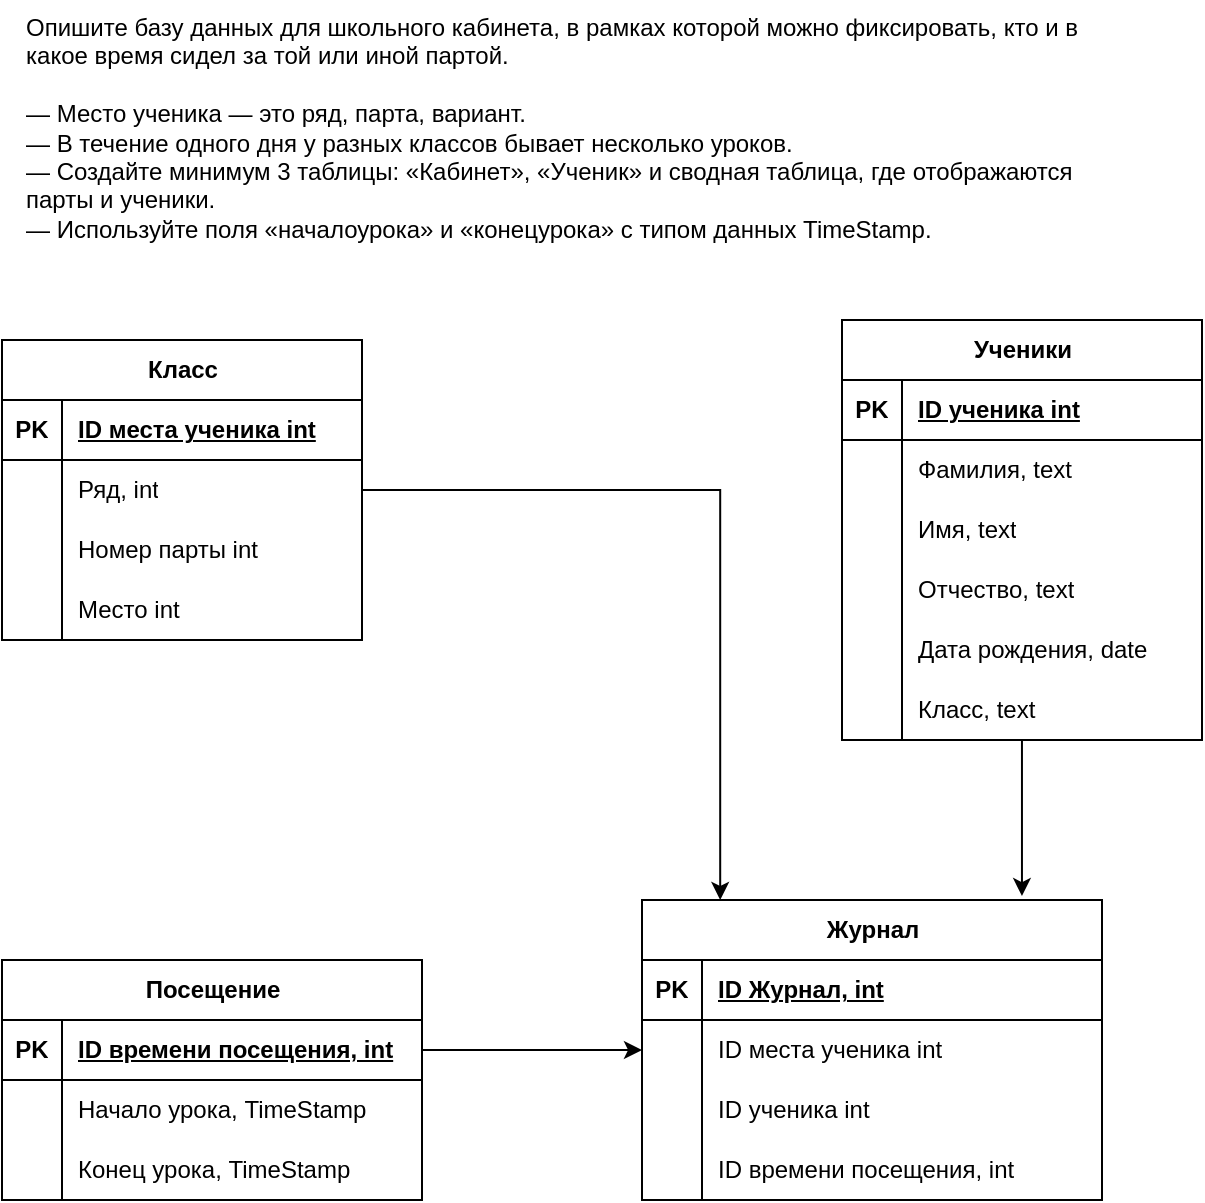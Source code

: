 <mxfile version="21.0.6" type="github">
  <diagram name="Страница 1" id="9sI7VBjxaxexRGrpKobY">
    <mxGraphModel dx="2026" dy="1143" grid="1" gridSize="10" guides="1" tooltips="1" connect="1" arrows="1" fold="1" page="1" pageScale="1" pageWidth="827" pageHeight="1169" math="0" shadow="0">
      <root>
        <mxCell id="0" />
        <mxCell id="1" parent="0" />
        <mxCell id="UdZNnn6ii6wYOMpPBXHt-1" value="Опишите базу данных для школьного кабинета, в рамках которой можно фиксировать, кто и в какое время сидел за той или иной партой.&#xa;&#xa;— Место ученика — это ряд, парта, вариант.&#xa;— В течение одного дня у разных классов бывает несколько уроков.&#xa;— Создайте минимум 3 таблицы: «Кабинет», «Ученик» и сводная таблица, где отображаются парты и ученики.&#xa;— Используйте поля «началоурока» и «конецурока» с типом данных TimeStamp." style="text;whiteSpace=wrap;html=1;" vertex="1" parent="1">
          <mxGeometry x="90" y="30" width="560" height="140" as="geometry" />
        </mxCell>
        <mxCell id="UdZNnn6ii6wYOMpPBXHt-2" value="Класс" style="shape=table;startSize=30;container=1;collapsible=1;childLayout=tableLayout;fixedRows=1;rowLines=0;fontStyle=1;align=center;resizeLast=1;html=1;" vertex="1" parent="1">
          <mxGeometry x="80" y="200" width="180" height="150" as="geometry" />
        </mxCell>
        <mxCell id="UdZNnn6ii6wYOMpPBXHt-3" value="" style="shape=tableRow;horizontal=0;startSize=0;swimlaneHead=0;swimlaneBody=0;fillColor=none;collapsible=0;dropTarget=0;points=[[0,0.5],[1,0.5]];portConstraint=eastwest;top=0;left=0;right=0;bottom=1;" vertex="1" parent="UdZNnn6ii6wYOMpPBXHt-2">
          <mxGeometry y="30" width="180" height="30" as="geometry" />
        </mxCell>
        <mxCell id="UdZNnn6ii6wYOMpPBXHt-4" value="PK" style="shape=partialRectangle;connectable=0;fillColor=none;top=0;left=0;bottom=0;right=0;fontStyle=1;overflow=hidden;whiteSpace=wrap;html=1;" vertex="1" parent="UdZNnn6ii6wYOMpPBXHt-3">
          <mxGeometry width="30" height="30" as="geometry">
            <mxRectangle width="30" height="30" as="alternateBounds" />
          </mxGeometry>
        </mxCell>
        <mxCell id="UdZNnn6ii6wYOMpPBXHt-5" value="ID места ученика int" style="shape=partialRectangle;connectable=0;fillColor=none;top=0;left=0;bottom=0;right=0;align=left;spacingLeft=6;fontStyle=5;overflow=hidden;whiteSpace=wrap;html=1;" vertex="1" parent="UdZNnn6ii6wYOMpPBXHt-3">
          <mxGeometry x="30" width="150" height="30" as="geometry">
            <mxRectangle width="150" height="30" as="alternateBounds" />
          </mxGeometry>
        </mxCell>
        <mxCell id="UdZNnn6ii6wYOMpPBXHt-6" value="" style="shape=tableRow;horizontal=0;startSize=0;swimlaneHead=0;swimlaneBody=0;fillColor=none;collapsible=0;dropTarget=0;points=[[0,0.5],[1,0.5]];portConstraint=eastwest;top=0;left=0;right=0;bottom=0;" vertex="1" parent="UdZNnn6ii6wYOMpPBXHt-2">
          <mxGeometry y="60" width="180" height="30" as="geometry" />
        </mxCell>
        <mxCell id="UdZNnn6ii6wYOMpPBXHt-7" value="" style="shape=partialRectangle;connectable=0;fillColor=none;top=0;left=0;bottom=0;right=0;editable=1;overflow=hidden;whiteSpace=wrap;html=1;" vertex="1" parent="UdZNnn6ii6wYOMpPBXHt-6">
          <mxGeometry width="30" height="30" as="geometry">
            <mxRectangle width="30" height="30" as="alternateBounds" />
          </mxGeometry>
        </mxCell>
        <mxCell id="UdZNnn6ii6wYOMpPBXHt-8" value="Ряд, int" style="shape=partialRectangle;connectable=0;fillColor=none;top=0;left=0;bottom=0;right=0;align=left;spacingLeft=6;overflow=hidden;whiteSpace=wrap;html=1;" vertex="1" parent="UdZNnn6ii6wYOMpPBXHt-6">
          <mxGeometry x="30" width="150" height="30" as="geometry">
            <mxRectangle width="150" height="30" as="alternateBounds" />
          </mxGeometry>
        </mxCell>
        <mxCell id="UdZNnn6ii6wYOMpPBXHt-9" value="" style="shape=tableRow;horizontal=0;startSize=0;swimlaneHead=0;swimlaneBody=0;fillColor=none;collapsible=0;dropTarget=0;points=[[0,0.5],[1,0.5]];portConstraint=eastwest;top=0;left=0;right=0;bottom=0;" vertex="1" parent="UdZNnn6ii6wYOMpPBXHt-2">
          <mxGeometry y="90" width="180" height="30" as="geometry" />
        </mxCell>
        <mxCell id="UdZNnn6ii6wYOMpPBXHt-10" value="" style="shape=partialRectangle;connectable=0;fillColor=none;top=0;left=0;bottom=0;right=0;editable=1;overflow=hidden;whiteSpace=wrap;html=1;" vertex="1" parent="UdZNnn6ii6wYOMpPBXHt-9">
          <mxGeometry width="30" height="30" as="geometry">
            <mxRectangle width="30" height="30" as="alternateBounds" />
          </mxGeometry>
        </mxCell>
        <mxCell id="UdZNnn6ii6wYOMpPBXHt-11" value="Номер парты int" style="shape=partialRectangle;connectable=0;fillColor=none;top=0;left=0;bottom=0;right=0;align=left;spacingLeft=6;overflow=hidden;whiteSpace=wrap;html=1;" vertex="1" parent="UdZNnn6ii6wYOMpPBXHt-9">
          <mxGeometry x="30" width="150" height="30" as="geometry">
            <mxRectangle width="150" height="30" as="alternateBounds" />
          </mxGeometry>
        </mxCell>
        <mxCell id="UdZNnn6ii6wYOMpPBXHt-12" value="" style="shape=tableRow;horizontal=0;startSize=0;swimlaneHead=0;swimlaneBody=0;fillColor=none;collapsible=0;dropTarget=0;points=[[0,0.5],[1,0.5]];portConstraint=eastwest;top=0;left=0;right=0;bottom=0;" vertex="1" parent="UdZNnn6ii6wYOMpPBXHt-2">
          <mxGeometry y="120" width="180" height="30" as="geometry" />
        </mxCell>
        <mxCell id="UdZNnn6ii6wYOMpPBXHt-13" value="" style="shape=partialRectangle;connectable=0;fillColor=none;top=0;left=0;bottom=0;right=0;editable=1;overflow=hidden;whiteSpace=wrap;html=1;" vertex="1" parent="UdZNnn6ii6wYOMpPBXHt-12">
          <mxGeometry width="30" height="30" as="geometry">
            <mxRectangle width="30" height="30" as="alternateBounds" />
          </mxGeometry>
        </mxCell>
        <mxCell id="UdZNnn6ii6wYOMpPBXHt-14" value="Место int" style="shape=partialRectangle;connectable=0;fillColor=none;top=0;left=0;bottom=0;right=0;align=left;spacingLeft=6;overflow=hidden;whiteSpace=wrap;html=1;" vertex="1" parent="UdZNnn6ii6wYOMpPBXHt-12">
          <mxGeometry x="30" width="150" height="30" as="geometry">
            <mxRectangle width="150" height="30" as="alternateBounds" />
          </mxGeometry>
        </mxCell>
        <mxCell id="UdZNnn6ii6wYOMpPBXHt-64" style="edgeStyle=orthogonalEdgeStyle;rounded=0;orthogonalLoop=1;jettySize=auto;html=1;entryX=0.826;entryY=-0.013;entryDx=0;entryDy=0;entryPerimeter=0;" edge="1" parent="1" source="UdZNnn6ii6wYOMpPBXHt-15" target="UdZNnn6ii6wYOMpPBXHt-50">
          <mxGeometry relative="1" as="geometry" />
        </mxCell>
        <mxCell id="UdZNnn6ii6wYOMpPBXHt-15" value="Ученики" style="shape=table;startSize=30;container=1;collapsible=1;childLayout=tableLayout;fixedRows=1;rowLines=0;fontStyle=1;align=center;resizeLast=1;html=1;" vertex="1" parent="1">
          <mxGeometry x="500" y="190" width="180" height="210" as="geometry" />
        </mxCell>
        <mxCell id="UdZNnn6ii6wYOMpPBXHt-16" value="" style="shape=tableRow;horizontal=0;startSize=0;swimlaneHead=0;swimlaneBody=0;fillColor=none;collapsible=0;dropTarget=0;points=[[0,0.5],[1,0.5]];portConstraint=eastwest;top=0;left=0;right=0;bottom=1;" vertex="1" parent="UdZNnn6ii6wYOMpPBXHt-15">
          <mxGeometry y="30" width="180" height="30" as="geometry" />
        </mxCell>
        <mxCell id="UdZNnn6ii6wYOMpPBXHt-17" value="PK" style="shape=partialRectangle;connectable=0;fillColor=none;top=0;left=0;bottom=0;right=0;fontStyle=1;overflow=hidden;whiteSpace=wrap;html=1;" vertex="1" parent="UdZNnn6ii6wYOMpPBXHt-16">
          <mxGeometry width="30" height="30" as="geometry">
            <mxRectangle width="30" height="30" as="alternateBounds" />
          </mxGeometry>
        </mxCell>
        <mxCell id="UdZNnn6ii6wYOMpPBXHt-18" value="ID ученика int" style="shape=partialRectangle;connectable=0;fillColor=none;top=0;left=0;bottom=0;right=0;align=left;spacingLeft=6;fontStyle=5;overflow=hidden;whiteSpace=wrap;html=1;" vertex="1" parent="UdZNnn6ii6wYOMpPBXHt-16">
          <mxGeometry x="30" width="150" height="30" as="geometry">
            <mxRectangle width="150" height="30" as="alternateBounds" />
          </mxGeometry>
        </mxCell>
        <mxCell id="UdZNnn6ii6wYOMpPBXHt-19" value="" style="shape=tableRow;horizontal=0;startSize=0;swimlaneHead=0;swimlaneBody=0;fillColor=none;collapsible=0;dropTarget=0;points=[[0,0.5],[1,0.5]];portConstraint=eastwest;top=0;left=0;right=0;bottom=0;" vertex="1" parent="UdZNnn6ii6wYOMpPBXHt-15">
          <mxGeometry y="60" width="180" height="30" as="geometry" />
        </mxCell>
        <mxCell id="UdZNnn6ii6wYOMpPBXHt-20" value="" style="shape=partialRectangle;connectable=0;fillColor=none;top=0;left=0;bottom=0;right=0;editable=1;overflow=hidden;whiteSpace=wrap;html=1;" vertex="1" parent="UdZNnn6ii6wYOMpPBXHt-19">
          <mxGeometry width="30" height="30" as="geometry">
            <mxRectangle width="30" height="30" as="alternateBounds" />
          </mxGeometry>
        </mxCell>
        <mxCell id="UdZNnn6ii6wYOMpPBXHt-21" value="Фамилия, text" style="shape=partialRectangle;connectable=0;fillColor=none;top=0;left=0;bottom=0;right=0;align=left;spacingLeft=6;overflow=hidden;whiteSpace=wrap;html=1;" vertex="1" parent="UdZNnn6ii6wYOMpPBXHt-19">
          <mxGeometry x="30" width="150" height="30" as="geometry">
            <mxRectangle width="150" height="30" as="alternateBounds" />
          </mxGeometry>
        </mxCell>
        <mxCell id="UdZNnn6ii6wYOMpPBXHt-22" value="" style="shape=tableRow;horizontal=0;startSize=0;swimlaneHead=0;swimlaneBody=0;fillColor=none;collapsible=0;dropTarget=0;points=[[0,0.5],[1,0.5]];portConstraint=eastwest;top=0;left=0;right=0;bottom=0;" vertex="1" parent="UdZNnn6ii6wYOMpPBXHt-15">
          <mxGeometry y="90" width="180" height="30" as="geometry" />
        </mxCell>
        <mxCell id="UdZNnn6ii6wYOMpPBXHt-23" value="" style="shape=partialRectangle;connectable=0;fillColor=none;top=0;left=0;bottom=0;right=0;editable=1;overflow=hidden;whiteSpace=wrap;html=1;" vertex="1" parent="UdZNnn6ii6wYOMpPBXHt-22">
          <mxGeometry width="30" height="30" as="geometry">
            <mxRectangle width="30" height="30" as="alternateBounds" />
          </mxGeometry>
        </mxCell>
        <mxCell id="UdZNnn6ii6wYOMpPBXHt-24" value="Имя, text" style="shape=partialRectangle;connectable=0;fillColor=none;top=0;left=0;bottom=0;right=0;align=left;spacingLeft=6;overflow=hidden;whiteSpace=wrap;html=1;" vertex="1" parent="UdZNnn6ii6wYOMpPBXHt-22">
          <mxGeometry x="30" width="150" height="30" as="geometry">
            <mxRectangle width="150" height="30" as="alternateBounds" />
          </mxGeometry>
        </mxCell>
        <mxCell id="UdZNnn6ii6wYOMpPBXHt-25" value="" style="shape=tableRow;horizontal=0;startSize=0;swimlaneHead=0;swimlaneBody=0;fillColor=none;collapsible=0;dropTarget=0;points=[[0,0.5],[1,0.5]];portConstraint=eastwest;top=0;left=0;right=0;bottom=0;" vertex="1" parent="UdZNnn6ii6wYOMpPBXHt-15">
          <mxGeometry y="120" width="180" height="30" as="geometry" />
        </mxCell>
        <mxCell id="UdZNnn6ii6wYOMpPBXHt-26" value="" style="shape=partialRectangle;connectable=0;fillColor=none;top=0;left=0;bottom=0;right=0;editable=1;overflow=hidden;whiteSpace=wrap;html=1;" vertex="1" parent="UdZNnn6ii6wYOMpPBXHt-25">
          <mxGeometry width="30" height="30" as="geometry">
            <mxRectangle width="30" height="30" as="alternateBounds" />
          </mxGeometry>
        </mxCell>
        <mxCell id="UdZNnn6ii6wYOMpPBXHt-27" value="Отчество, text" style="shape=partialRectangle;connectable=0;fillColor=none;top=0;left=0;bottom=0;right=0;align=left;spacingLeft=6;overflow=hidden;whiteSpace=wrap;html=1;" vertex="1" parent="UdZNnn6ii6wYOMpPBXHt-25">
          <mxGeometry x="30" width="150" height="30" as="geometry">
            <mxRectangle width="150" height="30" as="alternateBounds" />
          </mxGeometry>
        </mxCell>
        <mxCell id="UdZNnn6ii6wYOMpPBXHt-28" value="" style="shape=tableRow;horizontal=0;startSize=0;swimlaneHead=0;swimlaneBody=0;fillColor=none;collapsible=0;dropTarget=0;points=[[0,0.5],[1,0.5]];portConstraint=eastwest;top=0;left=0;right=0;bottom=0;" vertex="1" parent="UdZNnn6ii6wYOMpPBXHt-15">
          <mxGeometry y="150" width="180" height="30" as="geometry" />
        </mxCell>
        <mxCell id="UdZNnn6ii6wYOMpPBXHt-29" value="" style="shape=partialRectangle;connectable=0;fillColor=none;top=0;left=0;bottom=0;right=0;editable=1;overflow=hidden;whiteSpace=wrap;html=1;" vertex="1" parent="UdZNnn6ii6wYOMpPBXHt-28">
          <mxGeometry width="30" height="30" as="geometry">
            <mxRectangle width="30" height="30" as="alternateBounds" />
          </mxGeometry>
        </mxCell>
        <mxCell id="UdZNnn6ii6wYOMpPBXHt-30" value="Дата рождения, date" style="shape=partialRectangle;connectable=0;fillColor=none;top=0;left=0;bottom=0;right=0;align=left;spacingLeft=6;overflow=hidden;whiteSpace=wrap;html=1;" vertex="1" parent="UdZNnn6ii6wYOMpPBXHt-28">
          <mxGeometry x="30" width="150" height="30" as="geometry">
            <mxRectangle width="150" height="30" as="alternateBounds" />
          </mxGeometry>
        </mxCell>
        <mxCell id="UdZNnn6ii6wYOMpPBXHt-31" value="" style="shape=tableRow;horizontal=0;startSize=0;swimlaneHead=0;swimlaneBody=0;fillColor=none;collapsible=0;dropTarget=0;points=[[0,0.5],[1,0.5]];portConstraint=eastwest;top=0;left=0;right=0;bottom=0;" vertex="1" parent="UdZNnn6ii6wYOMpPBXHt-15">
          <mxGeometry y="180" width="180" height="30" as="geometry" />
        </mxCell>
        <mxCell id="UdZNnn6ii6wYOMpPBXHt-32" value="" style="shape=partialRectangle;connectable=0;fillColor=none;top=0;left=0;bottom=0;right=0;editable=1;overflow=hidden;whiteSpace=wrap;html=1;" vertex="1" parent="UdZNnn6ii6wYOMpPBXHt-31">
          <mxGeometry width="30" height="30" as="geometry">
            <mxRectangle width="30" height="30" as="alternateBounds" />
          </mxGeometry>
        </mxCell>
        <mxCell id="UdZNnn6ii6wYOMpPBXHt-33" value="Класс, text" style="shape=partialRectangle;connectable=0;fillColor=none;top=0;left=0;bottom=0;right=0;align=left;spacingLeft=6;overflow=hidden;whiteSpace=wrap;html=1;" vertex="1" parent="UdZNnn6ii6wYOMpPBXHt-31">
          <mxGeometry x="30" width="150" height="30" as="geometry">
            <mxRectangle width="150" height="30" as="alternateBounds" />
          </mxGeometry>
        </mxCell>
        <mxCell id="UdZNnn6ii6wYOMpPBXHt-34" value="Посещение" style="shape=table;startSize=30;container=1;collapsible=1;childLayout=tableLayout;fixedRows=1;rowLines=0;fontStyle=1;align=center;resizeLast=1;html=1;" vertex="1" parent="1">
          <mxGeometry x="80" y="510" width="210" height="120" as="geometry" />
        </mxCell>
        <mxCell id="UdZNnn6ii6wYOMpPBXHt-35" value="" style="shape=tableRow;horizontal=0;startSize=0;swimlaneHead=0;swimlaneBody=0;fillColor=none;collapsible=0;dropTarget=0;points=[[0,0.5],[1,0.5]];portConstraint=eastwest;top=0;left=0;right=0;bottom=1;" vertex="1" parent="UdZNnn6ii6wYOMpPBXHt-34">
          <mxGeometry y="30" width="210" height="30" as="geometry" />
        </mxCell>
        <mxCell id="UdZNnn6ii6wYOMpPBXHt-36" value="PK" style="shape=partialRectangle;connectable=0;fillColor=none;top=0;left=0;bottom=0;right=0;fontStyle=1;overflow=hidden;whiteSpace=wrap;html=1;" vertex="1" parent="UdZNnn6ii6wYOMpPBXHt-35">
          <mxGeometry width="30" height="30" as="geometry">
            <mxRectangle width="30" height="30" as="alternateBounds" />
          </mxGeometry>
        </mxCell>
        <mxCell id="UdZNnn6ii6wYOMpPBXHt-37" value="ID времени посещения, int" style="shape=partialRectangle;connectable=0;fillColor=none;top=0;left=0;bottom=0;right=0;align=left;spacingLeft=6;fontStyle=5;overflow=hidden;whiteSpace=wrap;html=1;" vertex="1" parent="UdZNnn6ii6wYOMpPBXHt-35">
          <mxGeometry x="30" width="180" height="30" as="geometry">
            <mxRectangle width="180" height="30" as="alternateBounds" />
          </mxGeometry>
        </mxCell>
        <mxCell id="UdZNnn6ii6wYOMpPBXHt-38" value="" style="shape=tableRow;horizontal=0;startSize=0;swimlaneHead=0;swimlaneBody=0;fillColor=none;collapsible=0;dropTarget=0;points=[[0,0.5],[1,0.5]];portConstraint=eastwest;top=0;left=0;right=0;bottom=0;" vertex="1" parent="UdZNnn6ii6wYOMpPBXHt-34">
          <mxGeometry y="60" width="210" height="30" as="geometry" />
        </mxCell>
        <mxCell id="UdZNnn6ii6wYOMpPBXHt-39" value="" style="shape=partialRectangle;connectable=0;fillColor=none;top=0;left=0;bottom=0;right=0;editable=1;overflow=hidden;whiteSpace=wrap;html=1;" vertex="1" parent="UdZNnn6ii6wYOMpPBXHt-38">
          <mxGeometry width="30" height="30" as="geometry">
            <mxRectangle width="30" height="30" as="alternateBounds" />
          </mxGeometry>
        </mxCell>
        <mxCell id="UdZNnn6ii6wYOMpPBXHt-40" value="Начало урока, TimeStamp" style="shape=partialRectangle;connectable=0;fillColor=none;top=0;left=0;bottom=0;right=0;align=left;spacingLeft=6;overflow=hidden;whiteSpace=wrap;html=1;" vertex="1" parent="UdZNnn6ii6wYOMpPBXHt-38">
          <mxGeometry x="30" width="180" height="30" as="geometry">
            <mxRectangle width="180" height="30" as="alternateBounds" />
          </mxGeometry>
        </mxCell>
        <mxCell id="UdZNnn6ii6wYOMpPBXHt-41" value="" style="shape=tableRow;horizontal=0;startSize=0;swimlaneHead=0;swimlaneBody=0;fillColor=none;collapsible=0;dropTarget=0;points=[[0,0.5],[1,0.5]];portConstraint=eastwest;top=0;left=0;right=0;bottom=0;" vertex="1" parent="UdZNnn6ii6wYOMpPBXHt-34">
          <mxGeometry y="90" width="210" height="30" as="geometry" />
        </mxCell>
        <mxCell id="UdZNnn6ii6wYOMpPBXHt-42" value="" style="shape=partialRectangle;connectable=0;fillColor=none;top=0;left=0;bottom=0;right=0;editable=1;overflow=hidden;whiteSpace=wrap;html=1;" vertex="1" parent="UdZNnn6ii6wYOMpPBXHt-41">
          <mxGeometry width="30" height="30" as="geometry">
            <mxRectangle width="30" height="30" as="alternateBounds" />
          </mxGeometry>
        </mxCell>
        <mxCell id="UdZNnn6ii6wYOMpPBXHt-43" value="Конец урока, TimeStamp" style="shape=partialRectangle;connectable=0;fillColor=none;top=0;left=0;bottom=0;right=0;align=left;spacingLeft=6;overflow=hidden;whiteSpace=wrap;html=1;" vertex="1" parent="UdZNnn6ii6wYOMpPBXHt-41">
          <mxGeometry x="30" width="180" height="30" as="geometry">
            <mxRectangle width="180" height="30" as="alternateBounds" />
          </mxGeometry>
        </mxCell>
        <mxCell id="UdZNnn6ii6wYOMpPBXHt-50" value="Журнал" style="shape=table;startSize=30;container=1;collapsible=1;childLayout=tableLayout;fixedRows=1;rowLines=0;fontStyle=1;align=center;resizeLast=1;html=1;" vertex="1" parent="1">
          <mxGeometry x="400" y="480" width="230" height="150" as="geometry" />
        </mxCell>
        <mxCell id="UdZNnn6ii6wYOMpPBXHt-51" value="" style="shape=tableRow;horizontal=0;startSize=0;swimlaneHead=0;swimlaneBody=0;fillColor=none;collapsible=0;dropTarget=0;points=[[0,0.5],[1,0.5]];portConstraint=eastwest;top=0;left=0;right=0;bottom=1;" vertex="1" parent="UdZNnn6ii6wYOMpPBXHt-50">
          <mxGeometry y="30" width="230" height="30" as="geometry" />
        </mxCell>
        <mxCell id="UdZNnn6ii6wYOMpPBXHt-52" value="PK" style="shape=partialRectangle;connectable=0;fillColor=none;top=0;left=0;bottom=0;right=0;fontStyle=1;overflow=hidden;whiteSpace=wrap;html=1;" vertex="1" parent="UdZNnn6ii6wYOMpPBXHt-51">
          <mxGeometry width="30" height="30" as="geometry">
            <mxRectangle width="30" height="30" as="alternateBounds" />
          </mxGeometry>
        </mxCell>
        <mxCell id="UdZNnn6ii6wYOMpPBXHt-53" value="ID Журнал, int" style="shape=partialRectangle;connectable=0;fillColor=none;top=0;left=0;bottom=0;right=0;align=left;spacingLeft=6;fontStyle=5;overflow=hidden;whiteSpace=wrap;html=1;" vertex="1" parent="UdZNnn6ii6wYOMpPBXHt-51">
          <mxGeometry x="30" width="200" height="30" as="geometry">
            <mxRectangle width="200" height="30" as="alternateBounds" />
          </mxGeometry>
        </mxCell>
        <mxCell id="UdZNnn6ii6wYOMpPBXHt-54" value="" style="shape=tableRow;horizontal=0;startSize=0;swimlaneHead=0;swimlaneBody=0;fillColor=none;collapsible=0;dropTarget=0;points=[[0,0.5],[1,0.5]];portConstraint=eastwest;top=0;left=0;right=0;bottom=0;" vertex="1" parent="UdZNnn6ii6wYOMpPBXHt-50">
          <mxGeometry y="60" width="230" height="30" as="geometry" />
        </mxCell>
        <mxCell id="UdZNnn6ii6wYOMpPBXHt-55" value="" style="shape=partialRectangle;connectable=0;fillColor=none;top=0;left=0;bottom=0;right=0;editable=1;overflow=hidden;whiteSpace=wrap;html=1;" vertex="1" parent="UdZNnn6ii6wYOMpPBXHt-54">
          <mxGeometry width="30" height="30" as="geometry">
            <mxRectangle width="30" height="30" as="alternateBounds" />
          </mxGeometry>
        </mxCell>
        <mxCell id="UdZNnn6ii6wYOMpPBXHt-56" value="ID места ученика int" style="shape=partialRectangle;connectable=0;fillColor=none;top=0;left=0;bottom=0;right=0;align=left;spacingLeft=6;overflow=hidden;whiteSpace=wrap;html=1;" vertex="1" parent="UdZNnn6ii6wYOMpPBXHt-54">
          <mxGeometry x="30" width="200" height="30" as="geometry">
            <mxRectangle width="200" height="30" as="alternateBounds" />
          </mxGeometry>
        </mxCell>
        <mxCell id="UdZNnn6ii6wYOMpPBXHt-57" value="" style="shape=tableRow;horizontal=0;startSize=0;swimlaneHead=0;swimlaneBody=0;fillColor=none;collapsible=0;dropTarget=0;points=[[0,0.5],[1,0.5]];portConstraint=eastwest;top=0;left=0;right=0;bottom=0;" vertex="1" parent="UdZNnn6ii6wYOMpPBXHt-50">
          <mxGeometry y="90" width="230" height="30" as="geometry" />
        </mxCell>
        <mxCell id="UdZNnn6ii6wYOMpPBXHt-58" value="" style="shape=partialRectangle;connectable=0;fillColor=none;top=0;left=0;bottom=0;right=0;editable=1;overflow=hidden;whiteSpace=wrap;html=1;" vertex="1" parent="UdZNnn6ii6wYOMpPBXHt-57">
          <mxGeometry width="30" height="30" as="geometry">
            <mxRectangle width="30" height="30" as="alternateBounds" />
          </mxGeometry>
        </mxCell>
        <mxCell id="UdZNnn6ii6wYOMpPBXHt-59" value="ID ученика int" style="shape=partialRectangle;connectable=0;fillColor=none;top=0;left=0;bottom=0;right=0;align=left;spacingLeft=6;overflow=hidden;whiteSpace=wrap;html=1;" vertex="1" parent="UdZNnn6ii6wYOMpPBXHt-57">
          <mxGeometry x="30" width="200" height="30" as="geometry">
            <mxRectangle width="200" height="30" as="alternateBounds" />
          </mxGeometry>
        </mxCell>
        <mxCell id="UdZNnn6ii6wYOMpPBXHt-60" value="" style="shape=tableRow;horizontal=0;startSize=0;swimlaneHead=0;swimlaneBody=0;fillColor=none;collapsible=0;dropTarget=0;points=[[0,0.5],[1,0.5]];portConstraint=eastwest;top=0;left=0;right=0;bottom=0;" vertex="1" parent="UdZNnn6ii6wYOMpPBXHt-50">
          <mxGeometry y="120" width="230" height="30" as="geometry" />
        </mxCell>
        <mxCell id="UdZNnn6ii6wYOMpPBXHt-61" value="" style="shape=partialRectangle;connectable=0;fillColor=none;top=0;left=0;bottom=0;right=0;editable=1;overflow=hidden;whiteSpace=wrap;html=1;" vertex="1" parent="UdZNnn6ii6wYOMpPBXHt-60">
          <mxGeometry width="30" height="30" as="geometry">
            <mxRectangle width="30" height="30" as="alternateBounds" />
          </mxGeometry>
        </mxCell>
        <mxCell id="UdZNnn6ii6wYOMpPBXHt-62" value="ID времени посещения, int" style="shape=partialRectangle;connectable=0;fillColor=none;top=0;left=0;bottom=0;right=0;align=left;spacingLeft=6;overflow=hidden;whiteSpace=wrap;html=1;" vertex="1" parent="UdZNnn6ii6wYOMpPBXHt-60">
          <mxGeometry x="30" width="200" height="30" as="geometry">
            <mxRectangle width="200" height="30" as="alternateBounds" />
          </mxGeometry>
        </mxCell>
        <mxCell id="UdZNnn6ii6wYOMpPBXHt-66" style="edgeStyle=orthogonalEdgeStyle;rounded=0;orthogonalLoop=1;jettySize=auto;html=1;entryX=0.17;entryY=0;entryDx=0;entryDy=0;entryPerimeter=0;" edge="1" parent="1" source="UdZNnn6ii6wYOMpPBXHt-6" target="UdZNnn6ii6wYOMpPBXHt-50">
          <mxGeometry relative="1" as="geometry" />
        </mxCell>
        <mxCell id="UdZNnn6ii6wYOMpPBXHt-68" style="edgeStyle=orthogonalEdgeStyle;rounded=0;orthogonalLoop=1;jettySize=auto;html=1;entryX=0;entryY=0.5;entryDx=0;entryDy=0;" edge="1" parent="1" source="UdZNnn6ii6wYOMpPBXHt-35" target="UdZNnn6ii6wYOMpPBXHt-54">
          <mxGeometry relative="1" as="geometry" />
        </mxCell>
      </root>
    </mxGraphModel>
  </diagram>
</mxfile>
